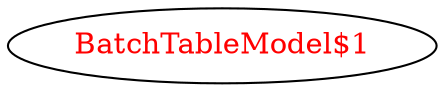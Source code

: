 digraph dependencyGraph {
 concentrate=true;
 ranksep="2.0";
 rankdir="LR"; 
 splines="ortho";
"BatchTableModel$1" [fontcolor="red"];
}